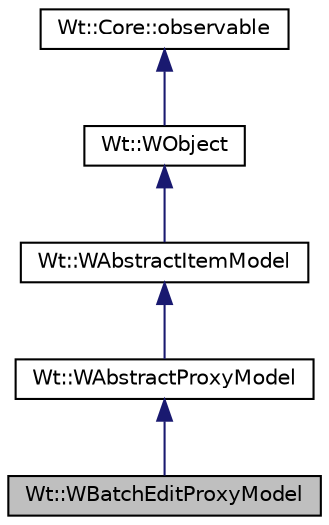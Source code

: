 digraph "Wt::WBatchEditProxyModel"
{
 // LATEX_PDF_SIZE
  edge [fontname="Helvetica",fontsize="10",labelfontname="Helvetica",labelfontsize="10"];
  node [fontname="Helvetica",fontsize="10",shape=record];
  Node1 [label="Wt::WBatchEditProxyModel",height=0.2,width=0.4,color="black", fillcolor="grey75", style="filled", fontcolor="black",tooltip="A proxy model for Wt's item models that provides batch editing."];
  Node2 -> Node1 [dir="back",color="midnightblue",fontsize="10",style="solid"];
  Node2 [label="Wt::WAbstractProxyModel",height=0.2,width=0.4,color="black", fillcolor="white", style="filled",URL="$classWt_1_1WAbstractProxyModel.html",tooltip="An abstract proxy model for Wt's item models."];
  Node3 -> Node2 [dir="back",color="midnightblue",fontsize="10",style="solid"];
  Node3 [label="Wt::WAbstractItemModel",height=0.2,width=0.4,color="black", fillcolor="white", style="filled",URL="$classWt_1_1WAbstractItemModel.html",tooltip="An abstract model for use with Wt's view classes."];
  Node4 -> Node3 [dir="back",color="midnightblue",fontsize="10",style="solid"];
  Node4 [label="Wt::WObject",height=0.2,width=0.4,color="black", fillcolor="white", style="filled",URL="$classWt_1_1WObject.html",tooltip="A base class for objects that participate in the signal/slot system."];
  Node5 -> Node4 [dir="back",color="midnightblue",fontsize="10",style="solid"];
  Node5 [label="Wt::Core::observable",height=0.2,width=0.4,color="black", fillcolor="white", style="filled",URL="$classWt_1_1Core_1_1observable.html",tooltip="A base class for objects whose life-time can be tracked."];
}
